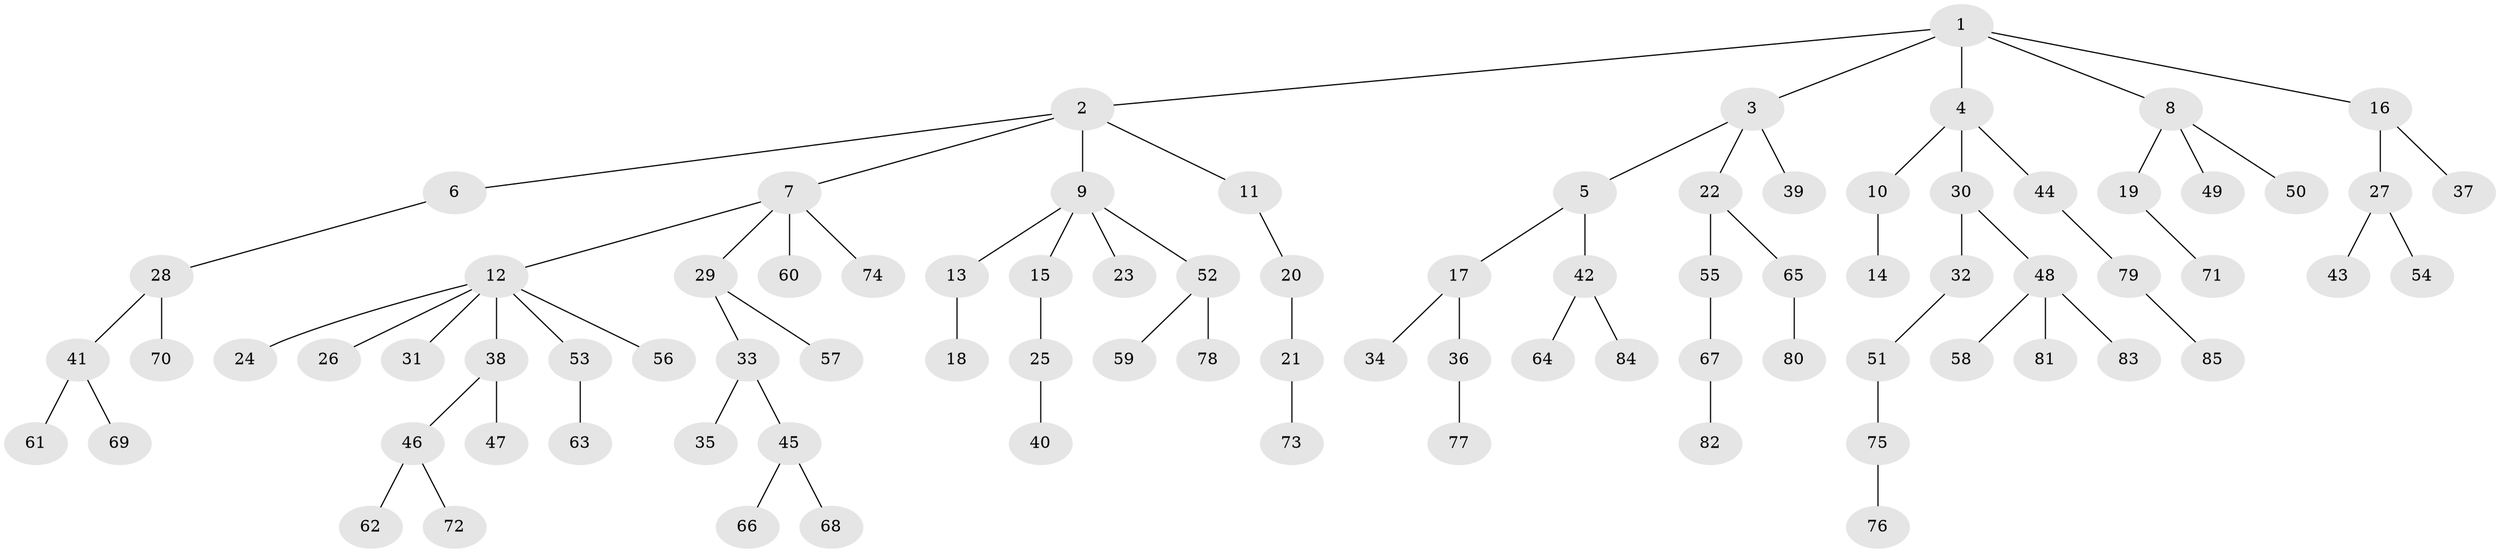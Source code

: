 // Generated by graph-tools (version 1.1) at 2025/02/03/09/25 03:02:19]
// undirected, 85 vertices, 84 edges
graph export_dot {
graph [start="1"]
  node [color=gray90,style=filled];
  1;
  2;
  3;
  4;
  5;
  6;
  7;
  8;
  9;
  10;
  11;
  12;
  13;
  14;
  15;
  16;
  17;
  18;
  19;
  20;
  21;
  22;
  23;
  24;
  25;
  26;
  27;
  28;
  29;
  30;
  31;
  32;
  33;
  34;
  35;
  36;
  37;
  38;
  39;
  40;
  41;
  42;
  43;
  44;
  45;
  46;
  47;
  48;
  49;
  50;
  51;
  52;
  53;
  54;
  55;
  56;
  57;
  58;
  59;
  60;
  61;
  62;
  63;
  64;
  65;
  66;
  67;
  68;
  69;
  70;
  71;
  72;
  73;
  74;
  75;
  76;
  77;
  78;
  79;
  80;
  81;
  82;
  83;
  84;
  85;
  1 -- 2;
  1 -- 3;
  1 -- 4;
  1 -- 8;
  1 -- 16;
  2 -- 6;
  2 -- 7;
  2 -- 9;
  2 -- 11;
  3 -- 5;
  3 -- 22;
  3 -- 39;
  4 -- 10;
  4 -- 30;
  4 -- 44;
  5 -- 17;
  5 -- 42;
  6 -- 28;
  7 -- 12;
  7 -- 29;
  7 -- 60;
  7 -- 74;
  8 -- 19;
  8 -- 49;
  8 -- 50;
  9 -- 13;
  9 -- 15;
  9 -- 23;
  9 -- 52;
  10 -- 14;
  11 -- 20;
  12 -- 24;
  12 -- 26;
  12 -- 31;
  12 -- 38;
  12 -- 53;
  12 -- 56;
  13 -- 18;
  15 -- 25;
  16 -- 27;
  16 -- 37;
  17 -- 34;
  17 -- 36;
  19 -- 71;
  20 -- 21;
  21 -- 73;
  22 -- 55;
  22 -- 65;
  25 -- 40;
  27 -- 43;
  27 -- 54;
  28 -- 41;
  28 -- 70;
  29 -- 33;
  29 -- 57;
  30 -- 32;
  30 -- 48;
  32 -- 51;
  33 -- 35;
  33 -- 45;
  36 -- 77;
  38 -- 46;
  38 -- 47;
  41 -- 61;
  41 -- 69;
  42 -- 64;
  42 -- 84;
  44 -- 79;
  45 -- 66;
  45 -- 68;
  46 -- 62;
  46 -- 72;
  48 -- 58;
  48 -- 81;
  48 -- 83;
  51 -- 75;
  52 -- 59;
  52 -- 78;
  53 -- 63;
  55 -- 67;
  65 -- 80;
  67 -- 82;
  75 -- 76;
  79 -- 85;
}
